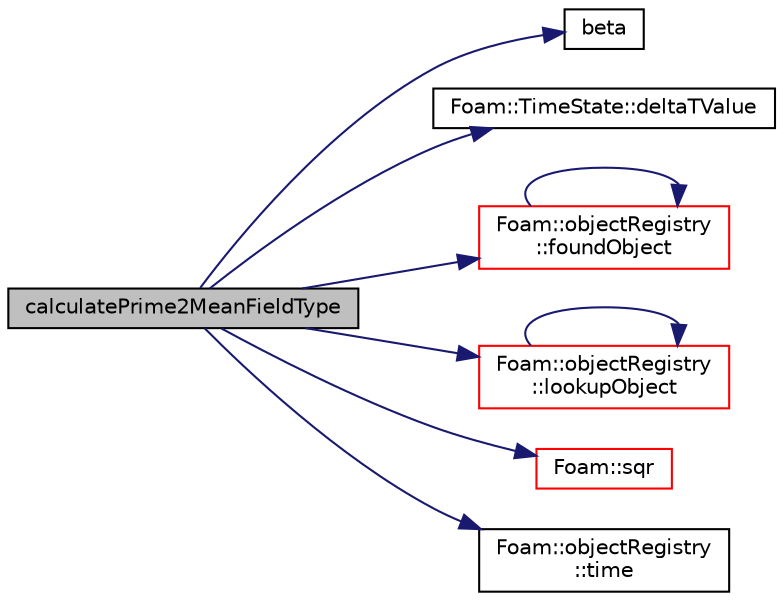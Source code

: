 digraph "calculatePrime2MeanFieldType"
{
  bgcolor="transparent";
  edge [fontname="Helvetica",fontsize="10",labelfontname="Helvetica",labelfontsize="10"];
  node [fontname="Helvetica",fontsize="10",shape=record];
  rankdir="LR";
  Node389 [label="calculatePrime2MeanFieldType",height=0.2,width=0.4,color="black", fillcolor="grey75", style="filled", fontcolor="black"];
  Node389 -> Node390 [color="midnightblue",fontsize="10",style="solid",fontname="Helvetica"];
  Node390 [label="beta",height=0.2,width=0.4,color="black",URL="$a41468.html#a7f7bcc92fa37329ef6b25b3a843cb8ba"];
  Node389 -> Node391 [color="midnightblue",fontsize="10",style="solid",fontname="Helvetica"];
  Node391 [label="Foam::TimeState::deltaTValue",height=0.2,width=0.4,color="black",URL="$a27469.html#a7b713a001e890d3c08ba20b49294c99b",tooltip="Return time step value. "];
  Node389 -> Node392 [color="midnightblue",fontsize="10",style="solid",fontname="Helvetica"];
  Node392 [label="Foam::objectRegistry\l::foundObject",height=0.2,width=0.4,color="red",URL="$a27433.html#afb1fd730975d12fa5bcd4252fbf2b92c",tooltip="Is the named Type found? "];
  Node392 -> Node392 [color="midnightblue",fontsize="10",style="solid",fontname="Helvetica"];
  Node389 -> Node403 [color="midnightblue",fontsize="10",style="solid",fontname="Helvetica"];
  Node403 [label="Foam::objectRegistry\l::lookupObject",height=0.2,width=0.4,color="red",URL="$a27433.html#a8b49296f8410366342c524250612c2aa",tooltip="Lookup and return the object of the given Type. "];
  Node403 -> Node403 [color="midnightblue",fontsize="10",style="solid",fontname="Helvetica"];
  Node389 -> Node444 [color="midnightblue",fontsize="10",style="solid",fontname="Helvetica"];
  Node444 [label="Foam::sqr",height=0.2,width=0.4,color="red",URL="$a21851.html#a277dc11c581d53826ab5090b08f3b17b"];
  Node389 -> Node445 [color="midnightblue",fontsize="10",style="solid",fontname="Helvetica"];
  Node445 [label="Foam::objectRegistry\l::time",height=0.2,width=0.4,color="black",URL="$a27433.html#a0d94096809fe3376b29a2a29ca11bb18",tooltip="Return time. "];
}
